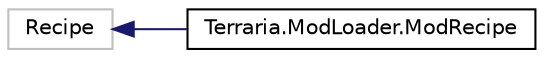 digraph "Graphical Class Hierarchy"
{
 // LATEX_PDF_SIZE
  edge [fontname="Helvetica",fontsize="10",labelfontname="Helvetica",labelfontsize="10"];
  node [fontname="Helvetica",fontsize="10",shape=record];
  rankdir="LR";
  Node0 [label="Recipe",height=0.2,width=0.4,color="grey75", fillcolor="white", style="filled",tooltip=" "];
  Node0 -> Node1 [dir="back",color="midnightblue",fontsize="10",style="solid",fontname="Helvetica"];
  Node1 [label="Terraria.ModLoader.ModRecipe",height=0.2,width=0.4,color="black", fillcolor="white", style="filled",URL="$class_terraria_1_1_mod_loader_1_1_mod_recipe.html",tooltip="This class extends Terraria.Recipe, meaning you can use it in a similar manner to vanilla recipes...."];
}
